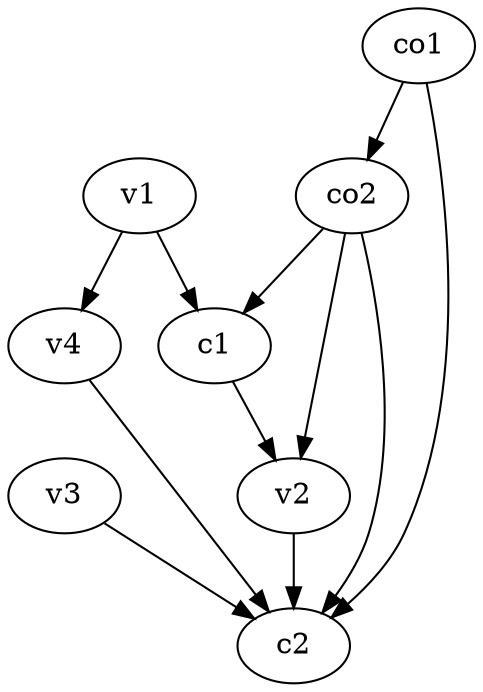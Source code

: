 strict digraph  {
c1;
c2;
v1;
v2;
v3;
v4;
co1;
co2;
c1 -> v2  [weight=1];
v1 -> c1  [weight=1];
v1 -> v4  [weight=1];
v2 -> c2  [weight=1];
v3 -> c2  [weight=1];
v4 -> c2  [weight=1];
co1 -> c2  [weight=1];
co1 -> co2  [weight=1];
co2 -> c2  [weight=1];
co2 -> c1  [weight=1];
co2 -> v2  [weight=1];
}
